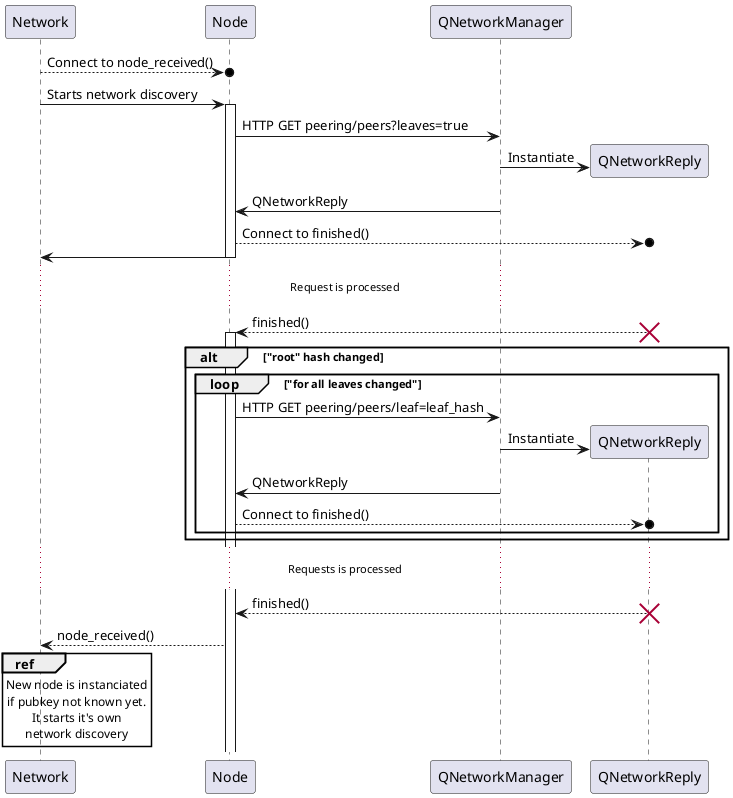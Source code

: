 @startuml

Network -->o Node : Connect to node_received()
Network -> Node : Starts network discovery
activate Node
Node -> QNetworkManager : HTTP GET peering/peers?leaves=true
create QNetworkReply
QNetworkManager -> QNetworkReply : Instantiate
Node <- QNetworkManager : QNetworkReply
Node -->o QNetworkReply : Connect to finished()
Network <- Node
deactivate Node
... Request is processed ...
Node <-- QNetworkReply : finished()
destroy QNetworkReply
alt "root" hash changed
loop "for all leaves changed"
activate Node
Node -> QNetworkManager : HTTP GET peering/peers/leaf=leaf_hash
create QNetworkReply
QNetworkManager -> QNetworkReply : Instantiate
Node <- QNetworkManager : QNetworkReply
Node -->o QNetworkReply : Connect to finished()
end
end
... Requests is processed ...
Node <-- QNetworkReply : finished()
destroy QNetworkReply
Network <-- Node : node_received()
ref over Network
New node is instanciated
if pubkey not known yet.
It starts it's own
network discovery
end ref
@enduml